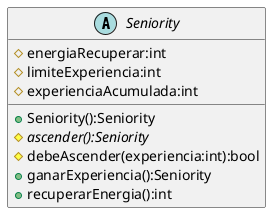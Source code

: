 @startuml
abstract class Seniority {
    # energiaRecuperar:int
    # limiteExperiencia:int
    # experienciaAcumulada:int
    + Seniority():Seniority
    {abstract} # ascender():Seniority
    # debeAscender(experiencia:int):bool
    + ganarExperiencia():Seniority
    + recuperarEnergia():int
}
@enduml